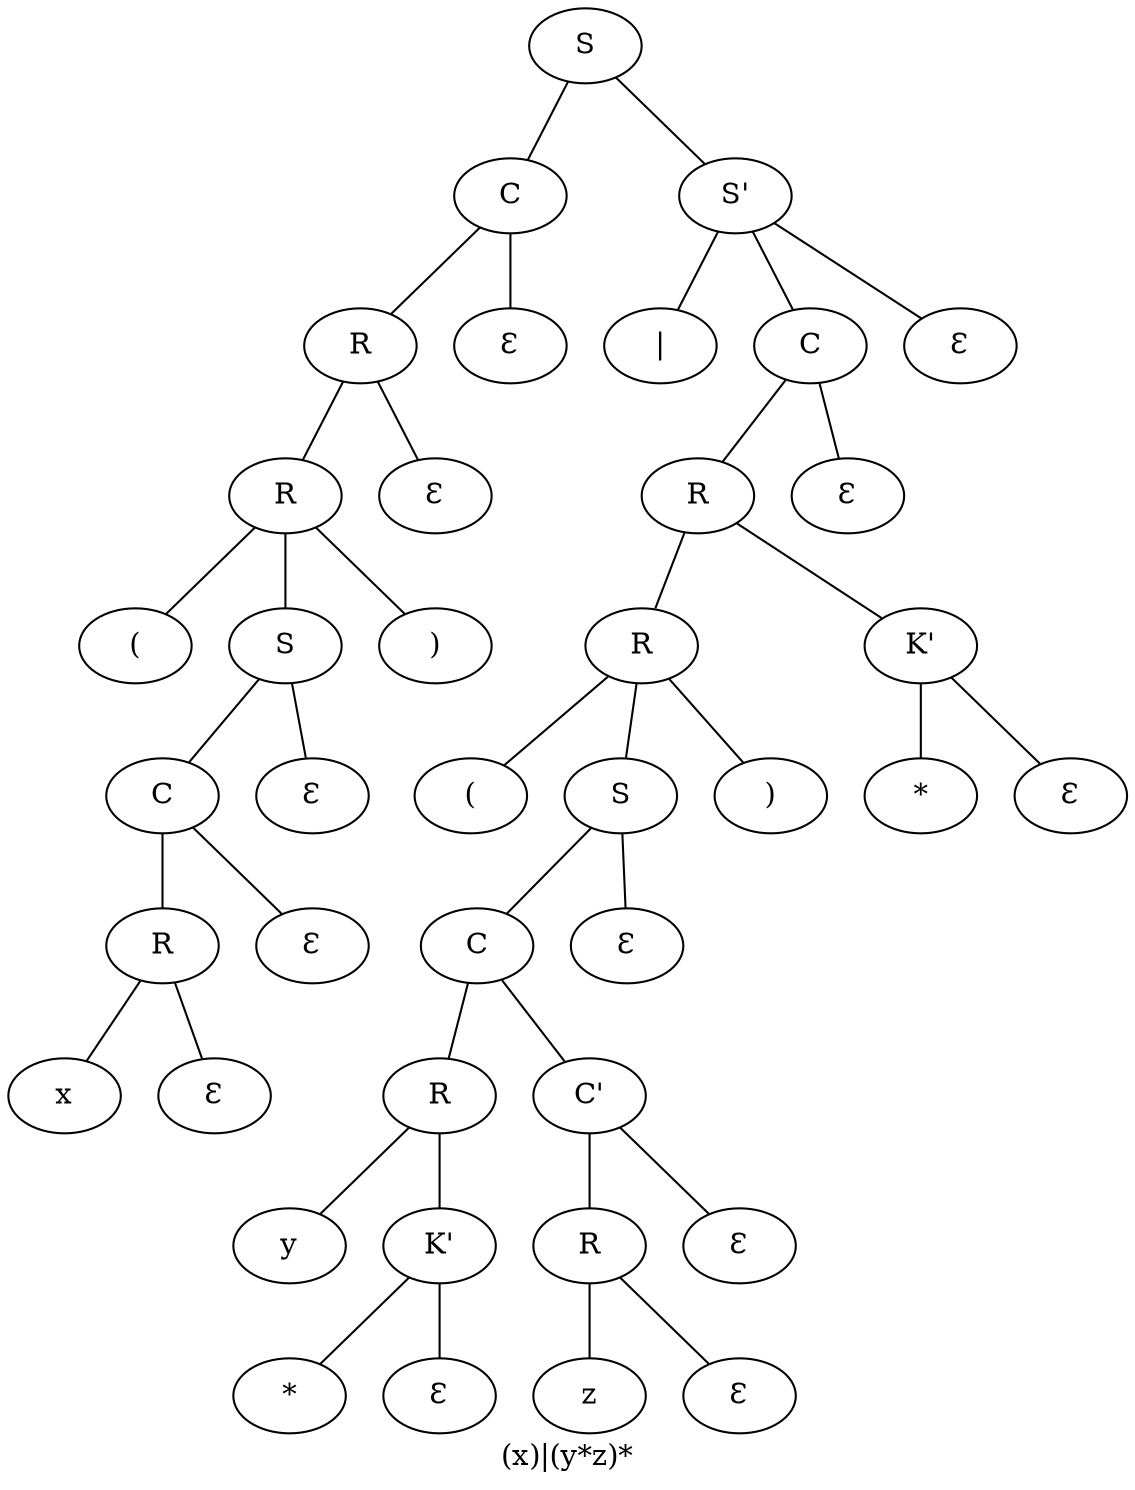 graph {
label="(x)|(y*z)*"
650023597
650023597 [label="S"]
650023597 -- 1282473384
1282473384 [label="C"]
1282473384 -- 575593575
575593575 [label="R"]
575593575 -- 346861221
346861221 [label="R"]
346861221 -- 1188392295
1188392295 [label="("]
346861221 [label="R"]
346861221 -- 226710952
226710952 [label="S"]
226710952 -- 1509563803
1509563803 [label="C"]
1509563803 -- 684874119
684874119 [label="R"]
684874119 -- 1157740463
1157740463 [label="x"]
684874119 [label="R"]
684874119 -- 1379435698
1379435698 [label="Ɛ"]
1509563803 [label="C"]
1509563803 -- 1529306539
1529306539 [label="Ɛ"]
226710952 [label="S"]
226710952 -- 1635985705
1635985705 [label="Ɛ"]
346861221 [label="R"]
346861221 -- 695682681
695682681 [label=")"]
575593575 [label="R"]
575593575 -- 1073502961
1073502961 [label="Ɛ"]
1282473384 [label="C"]
1282473384 -- 1582797472
1582797472 [label="Ɛ"]
650023597 [label="S"]
650023597 -- 644166178
644166178 [label="S'"]
644166178 -- 892529689
892529689 [label="|"]
644166178 [label="S'"]
644166178 -- 1757676444
1757676444 [label="C"]
1757676444 -- 182738614
182738614 [label="R"]
182738614 -- 94345706
94345706 [label="R"]
94345706 -- 670035812
670035812 [label="("]
94345706 [label="R"]
94345706 -- 1870647526
1870647526 [label="S"]
1870647526 -- 1204167249
1204167249 [label="C"]
1204167249 -- 1047503754
1047503754 [label="R"]
1047503754 -- 1722023916
1722023916 [label="y"]
1047503754 [label="R"]
1047503754 -- 2009787198
2009787198 [label="K'"]
2009787198 -- 32017212
32017212 [label="*"]
2009787198 [label="K'"]
2009787198 -- 1121454968
1121454968 [label="Ɛ"]
1204167249 [label="C"]
1204167249 -- 1006485584
1006485584 [label="C'"]
1006485584 -- 466505482
466505482 [label="R"]
466505482 -- 1580893732
1580893732 [label="z"]
466505482 [label="R"]
466505482 -- 1547425104
1547425104 [label="Ɛ"]
1006485584 [label="C'"]
1006485584 -- 152134087
152134087 [label="Ɛ"]
1870647526 [label="S"]
1870647526 -- 1615780336
1615780336 [label="Ɛ"]
94345706 [label="R"]
94345706 -- 1783593083
1783593083 [label=")"]
182738614 [label="R"]
182738614 -- 1750905143
1750905143 [label="K'"]
1750905143 -- 1782704802
1782704802 [label="*"]
1750905143 [label="K'"]
1750905143 -- 2094411587
2094411587 [label="Ɛ"]
1757676444 [label="C"]
1757676444 -- 1833638914
1833638914 [label="Ɛ"]
644166178 [label="S'"]
644166178 -- 1620303253
1620303253 [label="Ɛ"]
}
